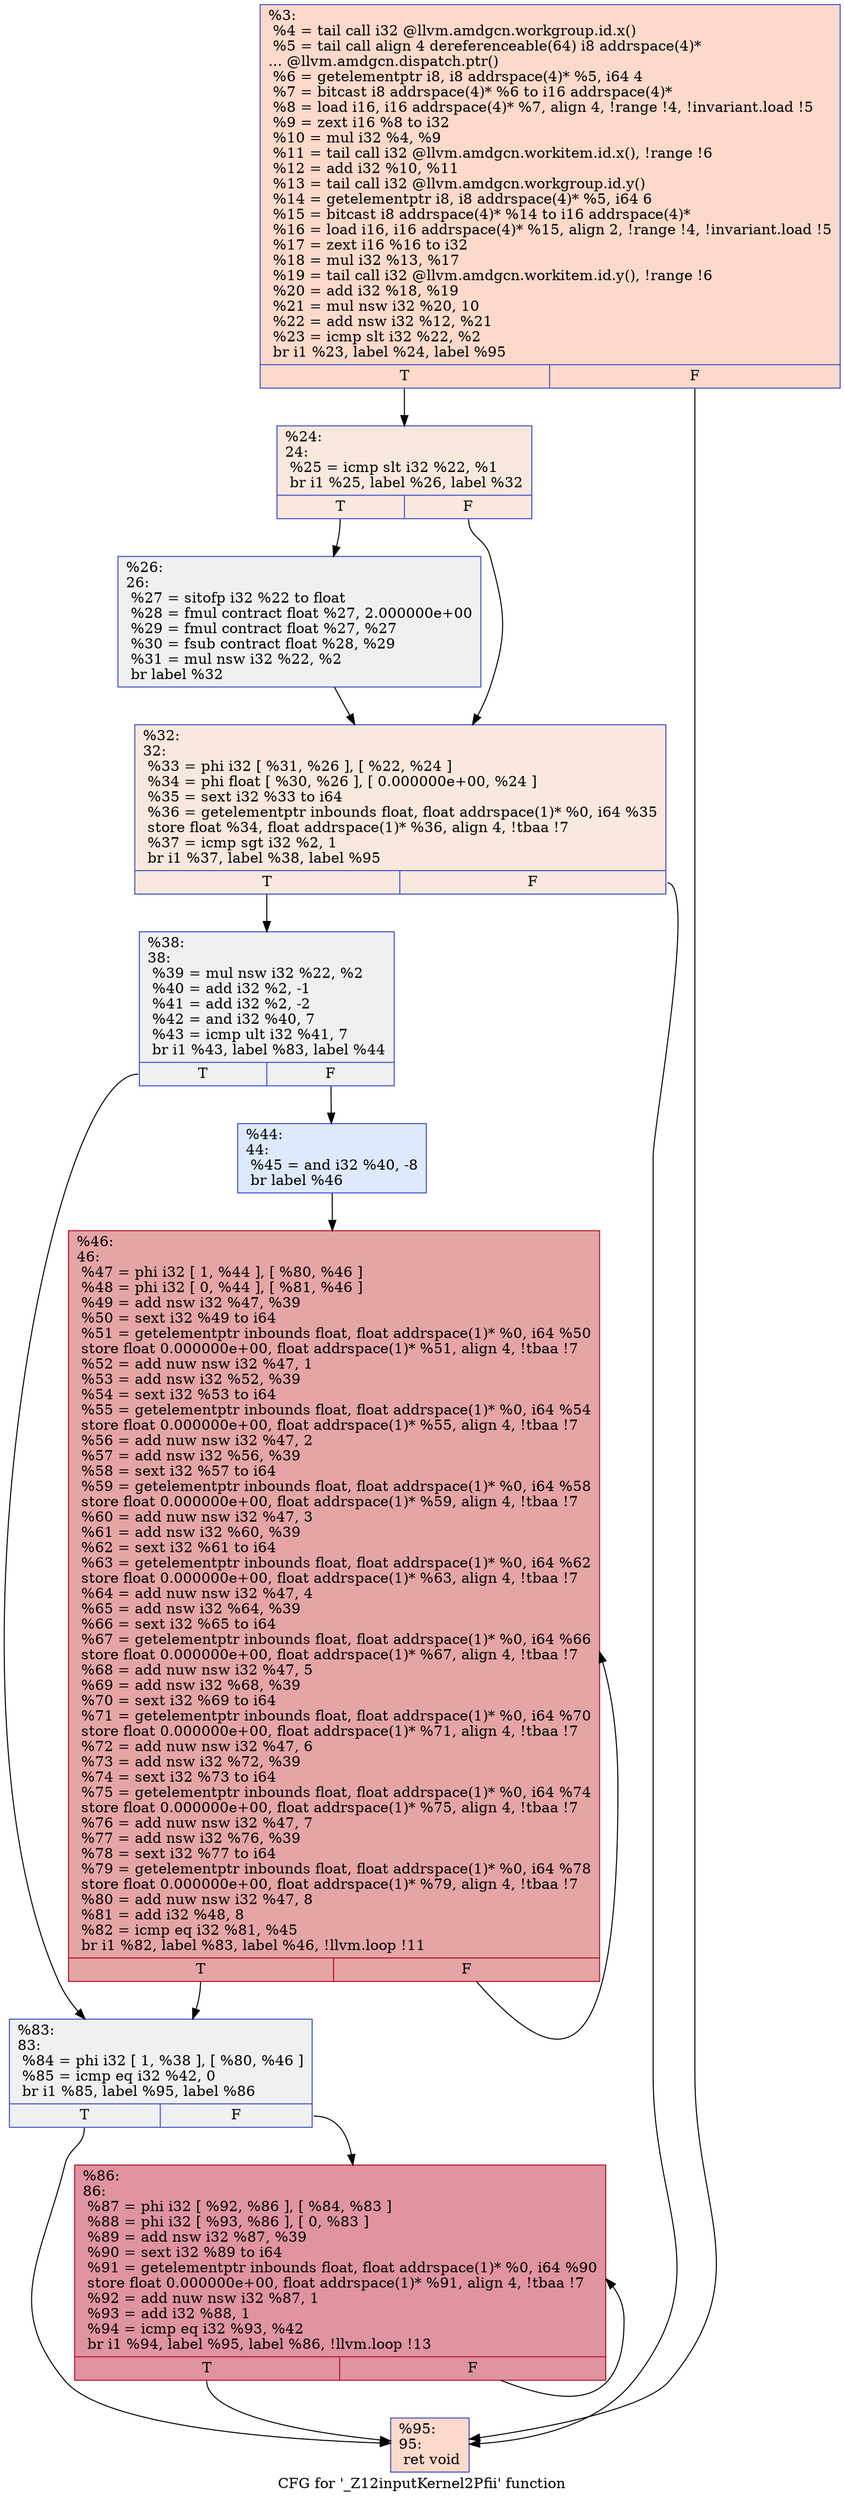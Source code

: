 digraph "CFG for '_Z12inputKernel2Pfii' function" {
	label="CFG for '_Z12inputKernel2Pfii' function";

	Node0x55ba070 [shape=record,color="#3d50c3ff", style=filled, fillcolor="#f7a88970",label="{%3:\l  %4 = tail call i32 @llvm.amdgcn.workgroup.id.x()\l  %5 = tail call align 4 dereferenceable(64) i8 addrspace(4)*\l... @llvm.amdgcn.dispatch.ptr()\l  %6 = getelementptr i8, i8 addrspace(4)* %5, i64 4\l  %7 = bitcast i8 addrspace(4)* %6 to i16 addrspace(4)*\l  %8 = load i16, i16 addrspace(4)* %7, align 4, !range !4, !invariant.load !5\l  %9 = zext i16 %8 to i32\l  %10 = mul i32 %4, %9\l  %11 = tail call i32 @llvm.amdgcn.workitem.id.x(), !range !6\l  %12 = add i32 %10, %11\l  %13 = tail call i32 @llvm.amdgcn.workgroup.id.y()\l  %14 = getelementptr i8, i8 addrspace(4)* %5, i64 6\l  %15 = bitcast i8 addrspace(4)* %14 to i16 addrspace(4)*\l  %16 = load i16, i16 addrspace(4)* %15, align 2, !range !4, !invariant.load !5\l  %17 = zext i16 %16 to i32\l  %18 = mul i32 %13, %17\l  %19 = tail call i32 @llvm.amdgcn.workitem.id.y(), !range !6\l  %20 = add i32 %18, %19\l  %21 = mul nsw i32 %20, 10\l  %22 = add nsw i32 %12, %21\l  %23 = icmp slt i32 %22, %2\l  br i1 %23, label %24, label %95\l|{<s0>T|<s1>F}}"];
	Node0x55ba070:s0 -> Node0x55bdad0;
	Node0x55ba070:s1 -> Node0x55bdb60;
	Node0x55bdad0 [shape=record,color="#3d50c3ff", style=filled, fillcolor="#f2cab570",label="{%24:\l24:                                               \l  %25 = icmp slt i32 %22, %1\l  br i1 %25, label %26, label %32\l|{<s0>T|<s1>F}}"];
	Node0x55bdad0:s0 -> Node0x55bdd30;
	Node0x55bdad0:s1 -> Node0x55bdd80;
	Node0x55bdd30 [shape=record,color="#3d50c3ff", style=filled, fillcolor="#d9dce170",label="{%26:\l26:                                               \l  %27 = sitofp i32 %22 to float\l  %28 = fmul contract float %27, 2.000000e+00\l  %29 = fmul contract float %27, %27\l  %30 = fsub contract float %28, %29\l  %31 = mul nsw i32 %22, %2\l  br label %32\l}"];
	Node0x55bdd30 -> Node0x55bdd80;
	Node0x55bdd80 [shape=record,color="#3d50c3ff", style=filled, fillcolor="#f2cab570",label="{%32:\l32:                                               \l  %33 = phi i32 [ %31, %26 ], [ %22, %24 ]\l  %34 = phi float [ %30, %26 ], [ 0.000000e+00, %24 ]\l  %35 = sext i32 %33 to i64\l  %36 = getelementptr inbounds float, float addrspace(1)* %0, i64 %35\l  store float %34, float addrspace(1)* %36, align 4, !tbaa !7\l  %37 = icmp sgt i32 %2, 1\l  br i1 %37, label %38, label %95\l|{<s0>T|<s1>F}}"];
	Node0x55bdd80:s0 -> Node0x55bf200;
	Node0x55bdd80:s1 -> Node0x55bdb60;
	Node0x55bf200 [shape=record,color="#3d50c3ff", style=filled, fillcolor="#d9dce170",label="{%38:\l38:                                               \l  %39 = mul nsw i32 %22, %2\l  %40 = add i32 %2, -1\l  %41 = add i32 %2, -2\l  %42 = and i32 %40, 7\l  %43 = icmp ult i32 %41, 7\l  br i1 %43, label %83, label %44\l|{<s0>T|<s1>F}}"];
	Node0x55bf200:s0 -> Node0x55bf6a0;
	Node0x55bf200:s1 -> Node0x55bf6f0;
	Node0x55bf6f0 [shape=record,color="#3d50c3ff", style=filled, fillcolor="#b5cdfa70",label="{%44:\l44:                                               \l  %45 = and i32 %40, -8\l  br label %46\l}"];
	Node0x55bf6f0 -> Node0x55bf8f0;
	Node0x55bf8f0 [shape=record,color="#b70d28ff", style=filled, fillcolor="#c5333470",label="{%46:\l46:                                               \l  %47 = phi i32 [ 1, %44 ], [ %80, %46 ]\l  %48 = phi i32 [ 0, %44 ], [ %81, %46 ]\l  %49 = add nsw i32 %47, %39\l  %50 = sext i32 %49 to i64\l  %51 = getelementptr inbounds float, float addrspace(1)* %0, i64 %50\l  store float 0.000000e+00, float addrspace(1)* %51, align 4, !tbaa !7\l  %52 = add nuw nsw i32 %47, 1\l  %53 = add nsw i32 %52, %39\l  %54 = sext i32 %53 to i64\l  %55 = getelementptr inbounds float, float addrspace(1)* %0, i64 %54\l  store float 0.000000e+00, float addrspace(1)* %55, align 4, !tbaa !7\l  %56 = add nuw nsw i32 %47, 2\l  %57 = add nsw i32 %56, %39\l  %58 = sext i32 %57 to i64\l  %59 = getelementptr inbounds float, float addrspace(1)* %0, i64 %58\l  store float 0.000000e+00, float addrspace(1)* %59, align 4, !tbaa !7\l  %60 = add nuw nsw i32 %47, 3\l  %61 = add nsw i32 %60, %39\l  %62 = sext i32 %61 to i64\l  %63 = getelementptr inbounds float, float addrspace(1)* %0, i64 %62\l  store float 0.000000e+00, float addrspace(1)* %63, align 4, !tbaa !7\l  %64 = add nuw nsw i32 %47, 4\l  %65 = add nsw i32 %64, %39\l  %66 = sext i32 %65 to i64\l  %67 = getelementptr inbounds float, float addrspace(1)* %0, i64 %66\l  store float 0.000000e+00, float addrspace(1)* %67, align 4, !tbaa !7\l  %68 = add nuw nsw i32 %47, 5\l  %69 = add nsw i32 %68, %39\l  %70 = sext i32 %69 to i64\l  %71 = getelementptr inbounds float, float addrspace(1)* %0, i64 %70\l  store float 0.000000e+00, float addrspace(1)* %71, align 4, !tbaa !7\l  %72 = add nuw nsw i32 %47, 6\l  %73 = add nsw i32 %72, %39\l  %74 = sext i32 %73 to i64\l  %75 = getelementptr inbounds float, float addrspace(1)* %0, i64 %74\l  store float 0.000000e+00, float addrspace(1)* %75, align 4, !tbaa !7\l  %76 = add nuw nsw i32 %47, 7\l  %77 = add nsw i32 %76, %39\l  %78 = sext i32 %77 to i64\l  %79 = getelementptr inbounds float, float addrspace(1)* %0, i64 %78\l  store float 0.000000e+00, float addrspace(1)* %79, align 4, !tbaa !7\l  %80 = add nuw nsw i32 %47, 8\l  %81 = add i32 %48, 8\l  %82 = icmp eq i32 %81, %45\l  br i1 %82, label %83, label %46, !llvm.loop !11\l|{<s0>T|<s1>F}}"];
	Node0x55bf8f0:s0 -> Node0x55bf6a0;
	Node0x55bf8f0:s1 -> Node0x55bf8f0;
	Node0x55bf6a0 [shape=record,color="#3d50c3ff", style=filled, fillcolor="#d9dce170",label="{%83:\l83:                                               \l  %84 = phi i32 [ 1, %38 ], [ %80, %46 ]\l  %85 = icmp eq i32 %42, 0\l  br i1 %85, label %95, label %86\l|{<s0>T|<s1>F}}"];
	Node0x55bf6a0:s0 -> Node0x55bdb60;
	Node0x55bf6a0:s1 -> Node0x55c1ee0;
	Node0x55c1ee0 [shape=record,color="#b70d28ff", style=filled, fillcolor="#b70d2870",label="{%86:\l86:                                               \l  %87 = phi i32 [ %92, %86 ], [ %84, %83 ]\l  %88 = phi i32 [ %93, %86 ], [ 0, %83 ]\l  %89 = add nsw i32 %87, %39\l  %90 = sext i32 %89 to i64\l  %91 = getelementptr inbounds float, float addrspace(1)* %0, i64 %90\l  store float 0.000000e+00, float addrspace(1)* %91, align 4, !tbaa !7\l  %92 = add nuw nsw i32 %87, 1\l  %93 = add i32 %88, 1\l  %94 = icmp eq i32 %93, %42\l  br i1 %94, label %95, label %86, !llvm.loop !13\l|{<s0>T|<s1>F}}"];
	Node0x55c1ee0:s0 -> Node0x55bdb60;
	Node0x55c1ee0:s1 -> Node0x55c1ee0;
	Node0x55bdb60 [shape=record,color="#3d50c3ff", style=filled, fillcolor="#f7a88970",label="{%95:\l95:                                               \l  ret void\l}"];
}
